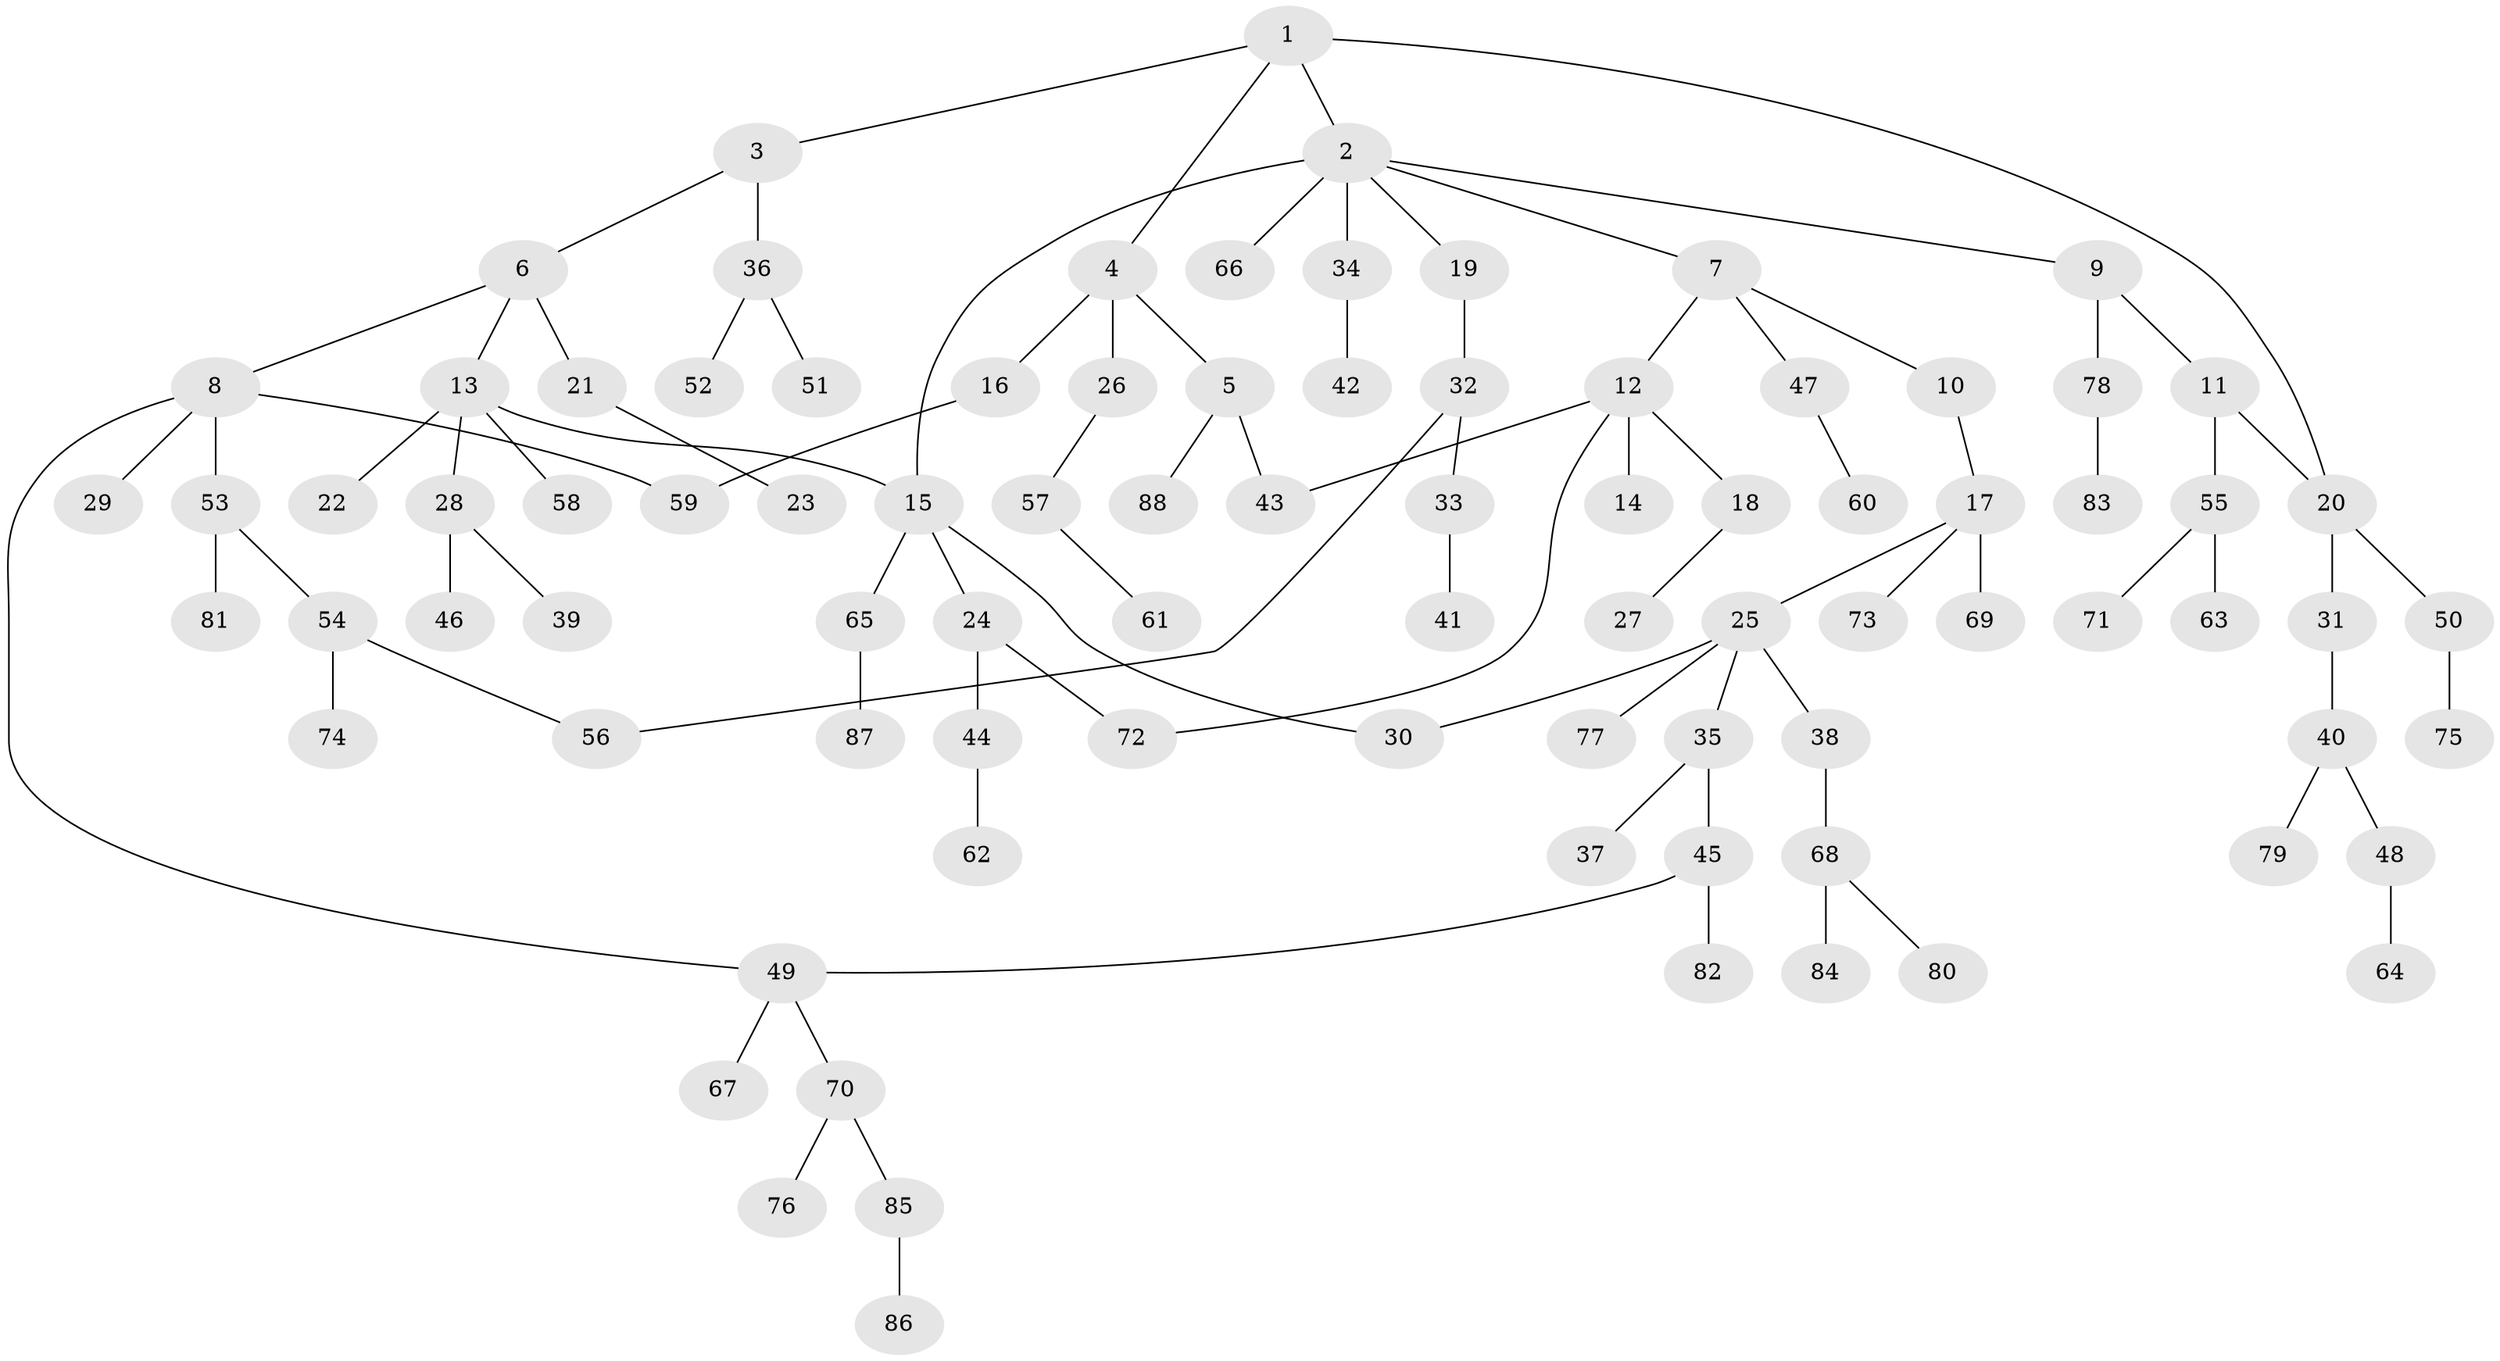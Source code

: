 // Generated by graph-tools (version 1.1) at 2025/42/03/09/25 04:42:56]
// undirected, 88 vertices, 95 edges
graph export_dot {
graph [start="1"]
  node [color=gray90,style=filled];
  1;
  2;
  3;
  4;
  5;
  6;
  7;
  8;
  9;
  10;
  11;
  12;
  13;
  14;
  15;
  16;
  17;
  18;
  19;
  20;
  21;
  22;
  23;
  24;
  25;
  26;
  27;
  28;
  29;
  30;
  31;
  32;
  33;
  34;
  35;
  36;
  37;
  38;
  39;
  40;
  41;
  42;
  43;
  44;
  45;
  46;
  47;
  48;
  49;
  50;
  51;
  52;
  53;
  54;
  55;
  56;
  57;
  58;
  59;
  60;
  61;
  62;
  63;
  64;
  65;
  66;
  67;
  68;
  69;
  70;
  71;
  72;
  73;
  74;
  75;
  76;
  77;
  78;
  79;
  80;
  81;
  82;
  83;
  84;
  85;
  86;
  87;
  88;
  1 -- 2;
  1 -- 3;
  1 -- 4;
  1 -- 20;
  2 -- 7;
  2 -- 9;
  2 -- 19;
  2 -- 34;
  2 -- 66;
  2 -- 15;
  3 -- 6;
  3 -- 36;
  4 -- 5;
  4 -- 16;
  4 -- 26;
  5 -- 88;
  5 -- 43;
  6 -- 8;
  6 -- 13;
  6 -- 21;
  7 -- 10;
  7 -- 12;
  7 -- 47;
  8 -- 29;
  8 -- 53;
  8 -- 59;
  8 -- 49;
  9 -- 11;
  9 -- 78;
  10 -- 17;
  11 -- 55;
  11 -- 20;
  12 -- 14;
  12 -- 18;
  12 -- 43;
  12 -- 72;
  13 -- 15;
  13 -- 22;
  13 -- 28;
  13 -- 58;
  15 -- 24;
  15 -- 65;
  15 -- 30;
  16 -- 59;
  17 -- 25;
  17 -- 69;
  17 -- 73;
  18 -- 27;
  19 -- 32;
  20 -- 31;
  20 -- 50;
  21 -- 23;
  24 -- 44;
  24 -- 72;
  25 -- 30;
  25 -- 35;
  25 -- 38;
  25 -- 77;
  26 -- 57;
  28 -- 39;
  28 -- 46;
  31 -- 40;
  32 -- 33;
  32 -- 56;
  33 -- 41;
  34 -- 42;
  35 -- 37;
  35 -- 45;
  36 -- 51;
  36 -- 52;
  38 -- 68;
  40 -- 48;
  40 -- 79;
  44 -- 62;
  45 -- 49;
  45 -- 82;
  47 -- 60;
  48 -- 64;
  49 -- 67;
  49 -- 70;
  50 -- 75;
  53 -- 54;
  53 -- 81;
  54 -- 56;
  54 -- 74;
  55 -- 63;
  55 -- 71;
  57 -- 61;
  65 -- 87;
  68 -- 80;
  68 -- 84;
  70 -- 76;
  70 -- 85;
  78 -- 83;
  85 -- 86;
}
